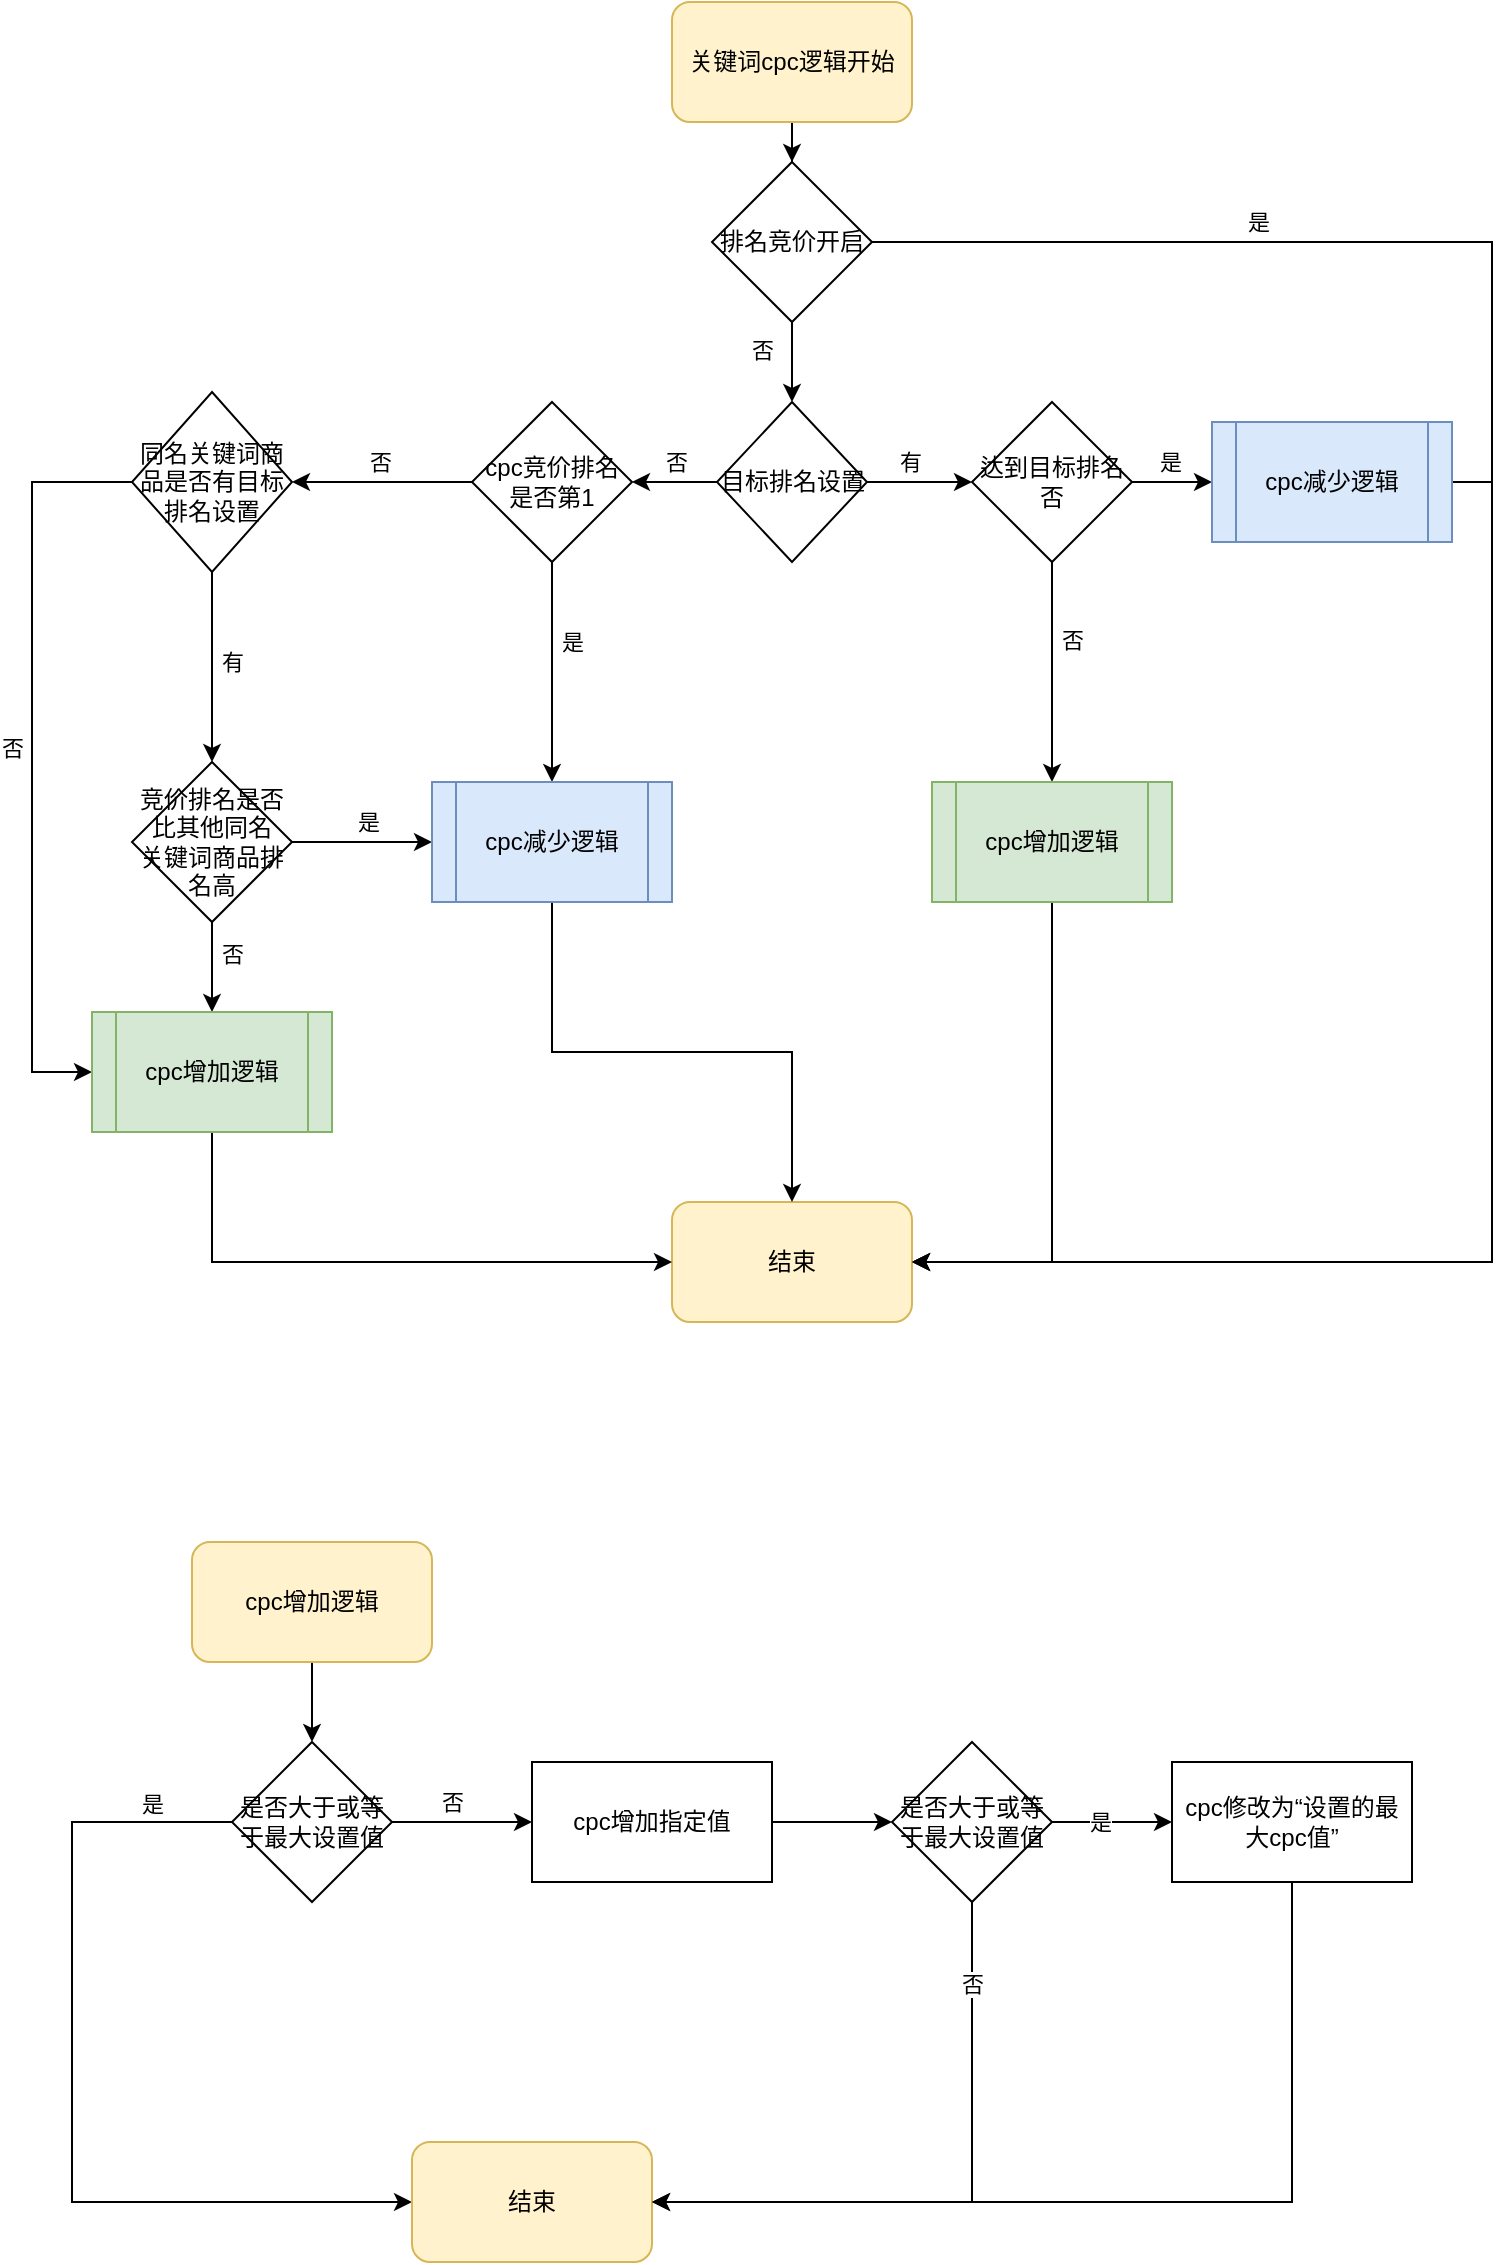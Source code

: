<mxfile version="24.7.17">
  <diagram name="Page-1" id="rGJo0WMhNNA5gN-cipGS">
    <mxGraphModel dx="1430" dy="773" grid="1" gridSize="10" guides="1" tooltips="1" connect="1" arrows="1" fold="1" page="1" pageScale="1" pageWidth="827" pageHeight="1169" math="0" shadow="0">
      <root>
        <mxCell id="0" />
        <mxCell id="1" parent="0" />
        <mxCell id="mpgL-DApy9O3jro9v3ed-5" style="edgeStyle=orthogonalEdgeStyle;rounded=0;orthogonalLoop=1;jettySize=auto;html=1;entryX=1;entryY=0.5;entryDx=0;entryDy=0;" edge="1" parent="1" source="mpgL-DApy9O3jro9v3ed-2" target="mpgL-DApy9O3jro9v3ed-32">
          <mxGeometry relative="1" as="geometry">
            <mxPoint x="370" y="740" as="targetPoint" />
            <Array as="points">
              <mxPoint x="790" y="140" />
              <mxPoint x="790" y="650" />
            </Array>
          </mxGeometry>
        </mxCell>
        <mxCell id="mpgL-DApy9O3jro9v3ed-6" value="是" style="edgeLabel;html=1;align=center;verticalAlign=middle;resizable=0;points=[];" vertex="1" connectable="0" parent="mpgL-DApy9O3jro9v3ed-5">
          <mxGeometry x="-0.653" relative="1" as="geometry">
            <mxPoint y="-10" as="offset" />
          </mxGeometry>
        </mxCell>
        <mxCell id="mpgL-DApy9O3jro9v3ed-8" style="edgeStyle=orthogonalEdgeStyle;rounded=0;orthogonalLoop=1;jettySize=auto;html=1;entryX=0.5;entryY=0;entryDx=0;entryDy=0;" edge="1" parent="1" source="mpgL-DApy9O3jro9v3ed-2" target="mpgL-DApy9O3jro9v3ed-7">
          <mxGeometry relative="1" as="geometry" />
        </mxCell>
        <mxCell id="mpgL-DApy9O3jro9v3ed-12" value="否" style="edgeLabel;html=1;align=center;verticalAlign=middle;resizable=0;points=[];" vertex="1" connectable="0" parent="mpgL-DApy9O3jro9v3ed-8">
          <mxGeometry x="-0.288" relative="1" as="geometry">
            <mxPoint x="-15" as="offset" />
          </mxGeometry>
        </mxCell>
        <mxCell id="mpgL-DApy9O3jro9v3ed-2" value="排名竞价开启" style="rhombus;whiteSpace=wrap;html=1;" vertex="1" parent="1">
          <mxGeometry x="400" y="100" width="80" height="80" as="geometry" />
        </mxCell>
        <mxCell id="mpgL-DApy9O3jro9v3ed-10" style="edgeStyle=orthogonalEdgeStyle;rounded=0;orthogonalLoop=1;jettySize=auto;html=1;exitX=1;exitY=0.5;exitDx=0;exitDy=0;entryX=0;entryY=0.5;entryDx=0;entryDy=0;" edge="1" parent="1" source="mpgL-DApy9O3jro9v3ed-7" target="mpgL-DApy9O3jro9v3ed-9">
          <mxGeometry relative="1" as="geometry" />
        </mxCell>
        <mxCell id="mpgL-DApy9O3jro9v3ed-11" value="有" style="edgeLabel;html=1;align=center;verticalAlign=middle;resizable=0;points=[];" vertex="1" connectable="0" parent="mpgL-DApy9O3jro9v3ed-10">
          <mxGeometry x="-0.173" y="1" relative="1" as="geometry">
            <mxPoint y="-9" as="offset" />
          </mxGeometry>
        </mxCell>
        <mxCell id="mpgL-DApy9O3jro9v3ed-44" style="edgeStyle=orthogonalEdgeStyle;rounded=0;orthogonalLoop=1;jettySize=auto;html=1;entryX=1;entryY=0.5;entryDx=0;entryDy=0;" edge="1" parent="1" source="mpgL-DApy9O3jro9v3ed-7" target="mpgL-DApy9O3jro9v3ed-36">
          <mxGeometry relative="1" as="geometry" />
        </mxCell>
        <mxCell id="mpgL-DApy9O3jro9v3ed-46" value="否" style="edgeLabel;html=1;align=center;verticalAlign=middle;resizable=0;points=[];" vertex="1" connectable="0" parent="mpgL-DApy9O3jro9v3ed-44">
          <mxGeometry x="-0.031" y="-2" relative="1" as="geometry">
            <mxPoint y="-8" as="offset" />
          </mxGeometry>
        </mxCell>
        <mxCell id="mpgL-DApy9O3jro9v3ed-7" value="目标排名设置" style="rhombus;whiteSpace=wrap;html=1;" vertex="1" parent="1">
          <mxGeometry x="402.5" y="220" width="75" height="80" as="geometry" />
        </mxCell>
        <mxCell id="mpgL-DApy9O3jro9v3ed-14" style="edgeStyle=orthogonalEdgeStyle;rounded=0;orthogonalLoop=1;jettySize=auto;html=1;entryX=0;entryY=0.5;entryDx=0;entryDy=0;" edge="1" parent="1" source="mpgL-DApy9O3jro9v3ed-9" target="mpgL-DApy9O3jro9v3ed-69">
          <mxGeometry relative="1" as="geometry">
            <mxPoint x="635" y="260" as="targetPoint" />
          </mxGeometry>
        </mxCell>
        <mxCell id="mpgL-DApy9O3jro9v3ed-15" value="是" style="edgeLabel;html=1;align=center;verticalAlign=middle;resizable=0;points=[];" vertex="1" connectable="0" parent="mpgL-DApy9O3jro9v3ed-14">
          <mxGeometry x="-0.227" y="1" relative="1" as="geometry">
            <mxPoint x="3" y="-9" as="offset" />
          </mxGeometry>
        </mxCell>
        <mxCell id="mpgL-DApy9O3jro9v3ed-21" style="edgeStyle=orthogonalEdgeStyle;rounded=0;orthogonalLoop=1;jettySize=auto;html=1;entryX=0.5;entryY=0;entryDx=0;entryDy=0;" edge="1" parent="1" source="mpgL-DApy9O3jro9v3ed-9" target="mpgL-DApy9O3jro9v3ed-67">
          <mxGeometry relative="1" as="geometry">
            <mxPoint x="570" y="350" as="targetPoint" />
          </mxGeometry>
        </mxCell>
        <mxCell id="mpgL-DApy9O3jro9v3ed-61" value="否" style="edgeLabel;html=1;align=center;verticalAlign=middle;resizable=0;points=[];" vertex="1" connectable="0" parent="mpgL-DApy9O3jro9v3ed-21">
          <mxGeometry x="-0.375" y="1" relative="1" as="geometry">
            <mxPoint x="9" y="4" as="offset" />
          </mxGeometry>
        </mxCell>
        <mxCell id="mpgL-DApy9O3jro9v3ed-9" value="达到目标排名否" style="rhombus;whiteSpace=wrap;html=1;" vertex="1" parent="1">
          <mxGeometry x="530" y="220" width="80" height="80" as="geometry" />
        </mxCell>
        <mxCell id="mpgL-DApy9O3jro9v3ed-32" value="结束" style="rounded=1;whiteSpace=wrap;html=1;fillColor=#fff2cc;strokeColor=#d6b656;" vertex="1" parent="1">
          <mxGeometry x="380" y="620" width="120" height="60" as="geometry" />
        </mxCell>
        <mxCell id="mpgL-DApy9O3jro9v3ed-51" style="edgeStyle=orthogonalEdgeStyle;rounded=0;orthogonalLoop=1;jettySize=auto;html=1;entryX=0.5;entryY=0;entryDx=0;entryDy=0;" edge="1" parent="1" source="mpgL-DApy9O3jro9v3ed-33" target="mpgL-DApy9O3jro9v3ed-50">
          <mxGeometry relative="1" as="geometry" />
        </mxCell>
        <mxCell id="mpgL-DApy9O3jro9v3ed-52" value="有" style="edgeLabel;html=1;align=center;verticalAlign=middle;resizable=0;points=[];" vertex="1" connectable="0" parent="mpgL-DApy9O3jro9v3ed-51">
          <mxGeometry x="-0.062" y="1" relative="1" as="geometry">
            <mxPoint x="9" as="offset" />
          </mxGeometry>
        </mxCell>
        <mxCell id="mpgL-DApy9O3jro9v3ed-64" value="否" style="edgeStyle=orthogonalEdgeStyle;rounded=0;orthogonalLoop=1;jettySize=auto;html=1;entryX=0;entryY=0.5;entryDx=0;entryDy=0;" edge="1" parent="1" source="mpgL-DApy9O3jro9v3ed-33" target="mpgL-DApy9O3jro9v3ed-65">
          <mxGeometry x="-0.025" y="-10" relative="1" as="geometry">
            <mxPoint x="80" y="550" as="targetPoint" />
            <Array as="points">
              <mxPoint x="60" y="260" />
              <mxPoint x="60" y="555" />
            </Array>
            <mxPoint as="offset" />
          </mxGeometry>
        </mxCell>
        <mxCell id="mpgL-DApy9O3jro9v3ed-33" value="同名关键词商品是否有目标排名设置" style="rhombus;whiteSpace=wrap;html=1;" vertex="1" parent="1">
          <mxGeometry x="110" y="215" width="80" height="90" as="geometry" />
        </mxCell>
        <mxCell id="mpgL-DApy9O3jro9v3ed-45" style="edgeStyle=orthogonalEdgeStyle;rounded=0;orthogonalLoop=1;jettySize=auto;html=1;entryX=0.5;entryY=0;entryDx=0;entryDy=0;" edge="1" parent="1" source="mpgL-DApy9O3jro9v3ed-36" target="mpgL-DApy9O3jro9v3ed-71">
          <mxGeometry relative="1" as="geometry">
            <mxPoint x="320" y="380" as="targetPoint" />
          </mxGeometry>
        </mxCell>
        <mxCell id="mpgL-DApy9O3jro9v3ed-47" value="是" style="edgeLabel;html=1;align=center;verticalAlign=middle;resizable=0;points=[];" vertex="1" connectable="0" parent="mpgL-DApy9O3jro9v3ed-45">
          <mxGeometry x="-0.286" relative="1" as="geometry">
            <mxPoint x="10" as="offset" />
          </mxGeometry>
        </mxCell>
        <mxCell id="mpgL-DApy9O3jro9v3ed-48" style="edgeStyle=orthogonalEdgeStyle;rounded=0;orthogonalLoop=1;jettySize=auto;html=1;entryX=1;entryY=0.5;entryDx=0;entryDy=0;" edge="1" parent="1" source="mpgL-DApy9O3jro9v3ed-36" target="mpgL-DApy9O3jro9v3ed-33">
          <mxGeometry relative="1" as="geometry" />
        </mxCell>
        <mxCell id="mpgL-DApy9O3jro9v3ed-49" value="否" style="edgeLabel;html=1;align=center;verticalAlign=middle;resizable=0;points=[];" vertex="1" connectable="0" parent="mpgL-DApy9O3jro9v3ed-48">
          <mxGeometry x="0.599" y="-2" relative="1" as="geometry">
            <mxPoint x="26" y="-8" as="offset" />
          </mxGeometry>
        </mxCell>
        <mxCell id="mpgL-DApy9O3jro9v3ed-36" value="cpc竞价排名是否第1" style="rhombus;whiteSpace=wrap;html=1;" vertex="1" parent="1">
          <mxGeometry x="280" y="220" width="80" height="80" as="geometry" />
        </mxCell>
        <mxCell id="mpgL-DApy9O3jro9v3ed-53" style="edgeStyle=orthogonalEdgeStyle;rounded=0;orthogonalLoop=1;jettySize=auto;html=1;entryX=0;entryY=0.5;entryDx=0;entryDy=0;" edge="1" parent="1" source="mpgL-DApy9O3jro9v3ed-50" target="mpgL-DApy9O3jro9v3ed-71">
          <mxGeometry relative="1" as="geometry">
            <mxPoint x="240" y="440" as="targetPoint" />
          </mxGeometry>
        </mxCell>
        <mxCell id="mpgL-DApy9O3jro9v3ed-54" value="是" style="edgeLabel;html=1;align=center;verticalAlign=middle;resizable=0;points=[];" vertex="1" connectable="0" parent="mpgL-DApy9O3jro9v3ed-53">
          <mxGeometry x="-0.174" y="1" relative="1" as="geometry">
            <mxPoint x="9" y="-9" as="offset" />
          </mxGeometry>
        </mxCell>
        <mxCell id="mpgL-DApy9O3jro9v3ed-56" style="edgeStyle=orthogonalEdgeStyle;rounded=0;orthogonalLoop=1;jettySize=auto;html=1;entryX=0.5;entryY=0;entryDx=0;entryDy=0;" edge="1" parent="1" source="mpgL-DApy9O3jro9v3ed-50" target="mpgL-DApy9O3jro9v3ed-65">
          <mxGeometry relative="1" as="geometry">
            <mxPoint x="150" y="540" as="targetPoint" />
          </mxGeometry>
        </mxCell>
        <mxCell id="mpgL-DApy9O3jro9v3ed-58" value="否" style="edgeLabel;html=1;align=center;verticalAlign=middle;resizable=0;points=[];" vertex="1" connectable="0" parent="mpgL-DApy9O3jro9v3ed-56">
          <mxGeometry x="-0.353" relative="1" as="geometry">
            <mxPoint x="10" y="1" as="offset" />
          </mxGeometry>
        </mxCell>
        <mxCell id="mpgL-DApy9O3jro9v3ed-50" value="竞价排名是否比其他同名&lt;div&gt;关键词商品排名高&lt;/div&gt;" style="rhombus;whiteSpace=wrap;html=1;" vertex="1" parent="1">
          <mxGeometry x="110" y="400" width="80" height="80" as="geometry" />
        </mxCell>
        <mxCell id="mpgL-DApy9O3jro9v3ed-66" style="edgeStyle=orthogonalEdgeStyle;rounded=0;orthogonalLoop=1;jettySize=auto;html=1;entryX=0;entryY=0.5;entryDx=0;entryDy=0;" edge="1" parent="1" source="mpgL-DApy9O3jro9v3ed-65" target="mpgL-DApy9O3jro9v3ed-32">
          <mxGeometry relative="1" as="geometry">
            <Array as="points">
              <mxPoint x="150" y="650" />
            </Array>
          </mxGeometry>
        </mxCell>
        <mxCell id="mpgL-DApy9O3jro9v3ed-65" value="cpc增加逻辑" style="shape=process;whiteSpace=wrap;html=1;backgroundOutline=1;fillColor=#d5e8d4;strokeColor=#82b366;" vertex="1" parent="1">
          <mxGeometry x="90" y="525" width="120" height="60" as="geometry" />
        </mxCell>
        <mxCell id="mpgL-DApy9O3jro9v3ed-68" style="edgeStyle=orthogonalEdgeStyle;rounded=0;orthogonalLoop=1;jettySize=auto;html=1;entryX=1;entryY=0.5;entryDx=0;entryDy=0;" edge="1" parent="1" source="mpgL-DApy9O3jro9v3ed-67" target="mpgL-DApy9O3jro9v3ed-32">
          <mxGeometry relative="1" as="geometry">
            <Array as="points">
              <mxPoint x="570" y="650" />
            </Array>
          </mxGeometry>
        </mxCell>
        <mxCell id="mpgL-DApy9O3jro9v3ed-67" value="cpc增加逻辑" style="shape=process;whiteSpace=wrap;html=1;backgroundOutline=1;fillColor=#d5e8d4;strokeColor=#82b366;" vertex="1" parent="1">
          <mxGeometry x="510" y="410" width="120" height="60" as="geometry" />
        </mxCell>
        <mxCell id="mpgL-DApy9O3jro9v3ed-70" style="edgeStyle=orthogonalEdgeStyle;rounded=0;orthogonalLoop=1;jettySize=auto;html=1;entryX=1;entryY=0.5;entryDx=0;entryDy=0;" edge="1" parent="1" source="mpgL-DApy9O3jro9v3ed-69" target="mpgL-DApy9O3jro9v3ed-32">
          <mxGeometry relative="1" as="geometry">
            <Array as="points">
              <mxPoint x="790" y="260" />
              <mxPoint x="790" y="650" />
            </Array>
          </mxGeometry>
        </mxCell>
        <mxCell id="mpgL-DApy9O3jro9v3ed-69" value="cpc减少逻辑" style="shape=process;whiteSpace=wrap;html=1;backgroundOutline=1;fillColor=#dae8fc;strokeColor=#6c8ebf;" vertex="1" parent="1">
          <mxGeometry x="650" y="230" width="120" height="60" as="geometry" />
        </mxCell>
        <mxCell id="mpgL-DApy9O3jro9v3ed-72" style="edgeStyle=orthogonalEdgeStyle;rounded=0;orthogonalLoop=1;jettySize=auto;html=1;entryX=0.5;entryY=0;entryDx=0;entryDy=0;" edge="1" parent="1" source="mpgL-DApy9O3jro9v3ed-71" target="mpgL-DApy9O3jro9v3ed-32">
          <mxGeometry relative="1" as="geometry" />
        </mxCell>
        <mxCell id="mpgL-DApy9O3jro9v3ed-71" value="cpc减少逻辑" style="shape=process;whiteSpace=wrap;html=1;backgroundOutline=1;fillColor=#dae8fc;strokeColor=#6c8ebf;" vertex="1" parent="1">
          <mxGeometry x="260" y="410" width="120" height="60" as="geometry" />
        </mxCell>
        <mxCell id="mpgL-DApy9O3jro9v3ed-74" style="edgeStyle=orthogonalEdgeStyle;rounded=0;orthogonalLoop=1;jettySize=auto;html=1;entryX=0.5;entryY=0;entryDx=0;entryDy=0;" edge="1" parent="1" source="mpgL-DApy9O3jro9v3ed-73" target="mpgL-DApy9O3jro9v3ed-2">
          <mxGeometry relative="1" as="geometry" />
        </mxCell>
        <mxCell id="mpgL-DApy9O3jro9v3ed-73" value="关键词cpc逻辑开始" style="rounded=1;whiteSpace=wrap;html=1;fillColor=#fff2cc;strokeColor=#d6b656;" vertex="1" parent="1">
          <mxGeometry x="380" y="20" width="120" height="60" as="geometry" />
        </mxCell>
        <mxCell id="mpgL-DApy9O3jro9v3ed-77" style="edgeStyle=orthogonalEdgeStyle;rounded=0;orthogonalLoop=1;jettySize=auto;html=1;entryX=0.5;entryY=0;entryDx=0;entryDy=0;" edge="1" parent="1" source="mpgL-DApy9O3jro9v3ed-75" target="mpgL-DApy9O3jro9v3ed-76">
          <mxGeometry relative="1" as="geometry" />
        </mxCell>
        <mxCell id="mpgL-DApy9O3jro9v3ed-75" value="cpc增加逻辑" style="rounded=1;whiteSpace=wrap;html=1;fillColor=#fff2cc;strokeColor=#d6b656;" vertex="1" parent="1">
          <mxGeometry x="140" y="790" width="120" height="60" as="geometry" />
        </mxCell>
        <mxCell id="mpgL-DApy9O3jro9v3ed-79" style="edgeStyle=orthogonalEdgeStyle;rounded=0;orthogonalLoop=1;jettySize=auto;html=1;entryX=0;entryY=0.5;entryDx=0;entryDy=0;" edge="1" parent="1" source="mpgL-DApy9O3jro9v3ed-76" target="mpgL-DApy9O3jro9v3ed-78">
          <mxGeometry relative="1" as="geometry">
            <mxPoint x="220" y="1120" as="targetPoint" />
            <Array as="points">
              <mxPoint x="80" y="930" />
              <mxPoint x="80" y="1120" />
            </Array>
          </mxGeometry>
        </mxCell>
        <mxCell id="mpgL-DApy9O3jro9v3ed-80" value="是" style="edgeLabel;html=1;align=center;verticalAlign=middle;resizable=0;points=[];" vertex="1" connectable="0" parent="mpgL-DApy9O3jro9v3ed-79">
          <mxGeometry x="0.197" y="2" relative="1" as="geometry">
            <mxPoint x="38" y="-193" as="offset" />
          </mxGeometry>
        </mxCell>
        <mxCell id="mpgL-DApy9O3jro9v3ed-83" style="edgeStyle=orthogonalEdgeStyle;rounded=0;orthogonalLoop=1;jettySize=auto;html=1;entryX=0;entryY=0.5;entryDx=0;entryDy=0;" edge="1" parent="1" source="mpgL-DApy9O3jro9v3ed-76" target="mpgL-DApy9O3jro9v3ed-82">
          <mxGeometry relative="1" as="geometry" />
        </mxCell>
        <mxCell id="mpgL-DApy9O3jro9v3ed-87" value="否" style="edgeLabel;html=1;align=center;verticalAlign=middle;resizable=0;points=[];" vertex="1" connectable="0" parent="mpgL-DApy9O3jro9v3ed-83">
          <mxGeometry x="-0.261" relative="1" as="geometry">
            <mxPoint x="4" y="-10" as="offset" />
          </mxGeometry>
        </mxCell>
        <mxCell id="mpgL-DApy9O3jro9v3ed-76" value="是否大于或等于最大设置值" style="rhombus;whiteSpace=wrap;html=1;" vertex="1" parent="1">
          <mxGeometry x="160" y="890" width="80" height="80" as="geometry" />
        </mxCell>
        <mxCell id="mpgL-DApy9O3jro9v3ed-78" value="结束" style="rounded=1;whiteSpace=wrap;html=1;fillColor=#fff2cc;strokeColor=#d6b656;" vertex="1" parent="1">
          <mxGeometry x="250" y="1090" width="120" height="60" as="geometry" />
        </mxCell>
        <mxCell id="mpgL-DApy9O3jro9v3ed-85" style="edgeStyle=orthogonalEdgeStyle;rounded=0;orthogonalLoop=1;jettySize=auto;html=1;entryX=0;entryY=0.5;entryDx=0;entryDy=0;" edge="1" parent="1" source="mpgL-DApy9O3jro9v3ed-82" target="mpgL-DApy9O3jro9v3ed-84">
          <mxGeometry relative="1" as="geometry" />
        </mxCell>
        <mxCell id="mpgL-DApy9O3jro9v3ed-82" value="cpc增加指定值" style="rounded=0;whiteSpace=wrap;html=1;" vertex="1" parent="1">
          <mxGeometry x="310" y="900" width="120" height="60" as="geometry" />
        </mxCell>
        <mxCell id="mpgL-DApy9O3jro9v3ed-86" style="edgeStyle=orthogonalEdgeStyle;rounded=0;orthogonalLoop=1;jettySize=auto;html=1;" edge="1" parent="1" source="mpgL-DApy9O3jro9v3ed-84">
          <mxGeometry relative="1" as="geometry">
            <mxPoint x="370" y="1120" as="targetPoint" />
            <Array as="points">
              <mxPoint x="530" y="1120" />
            </Array>
          </mxGeometry>
        </mxCell>
        <mxCell id="mpgL-DApy9O3jro9v3ed-89" value="否" style="edgeLabel;html=1;align=center;verticalAlign=middle;resizable=0;points=[];" vertex="1" connectable="0" parent="mpgL-DApy9O3jro9v3ed-86">
          <mxGeometry x="-0.737" relative="1" as="geometry">
            <mxPoint as="offset" />
          </mxGeometry>
        </mxCell>
        <mxCell id="mpgL-DApy9O3jro9v3ed-90" style="edgeStyle=orthogonalEdgeStyle;rounded=0;orthogonalLoop=1;jettySize=auto;html=1;entryX=0;entryY=0.5;entryDx=0;entryDy=0;" edge="1" parent="1" source="mpgL-DApy9O3jro9v3ed-84" target="mpgL-DApy9O3jro9v3ed-88">
          <mxGeometry relative="1" as="geometry" />
        </mxCell>
        <mxCell id="mpgL-DApy9O3jro9v3ed-91" value="是" style="edgeLabel;html=1;align=center;verticalAlign=middle;resizable=0;points=[];" vertex="1" connectable="0" parent="mpgL-DApy9O3jro9v3ed-90">
          <mxGeometry x="-0.195" relative="1" as="geometry">
            <mxPoint as="offset" />
          </mxGeometry>
        </mxCell>
        <mxCell id="mpgL-DApy9O3jro9v3ed-84" value="是否大于或等于最大设置值" style="rhombus;whiteSpace=wrap;html=1;" vertex="1" parent="1">
          <mxGeometry x="490" y="890" width="80" height="80" as="geometry" />
        </mxCell>
        <mxCell id="mpgL-DApy9O3jro9v3ed-88" value="cpc修改为“设置的最大cpc值”" style="rounded=0;whiteSpace=wrap;html=1;" vertex="1" parent="1">
          <mxGeometry x="630" y="900" width="120" height="60" as="geometry" />
        </mxCell>
        <mxCell id="mpgL-DApy9O3jro9v3ed-92" style="edgeStyle=orthogonalEdgeStyle;rounded=0;orthogonalLoop=1;jettySize=auto;html=1;entryX=1;entryY=0.5;entryDx=0;entryDy=0;" edge="1" parent="1" source="mpgL-DApy9O3jro9v3ed-88" target="mpgL-DApy9O3jro9v3ed-78">
          <mxGeometry relative="1" as="geometry">
            <mxPoint x="410" y="1120" as="targetPoint" />
            <Array as="points">
              <mxPoint x="690" y="1120" />
            </Array>
          </mxGeometry>
        </mxCell>
      </root>
    </mxGraphModel>
  </diagram>
</mxfile>
